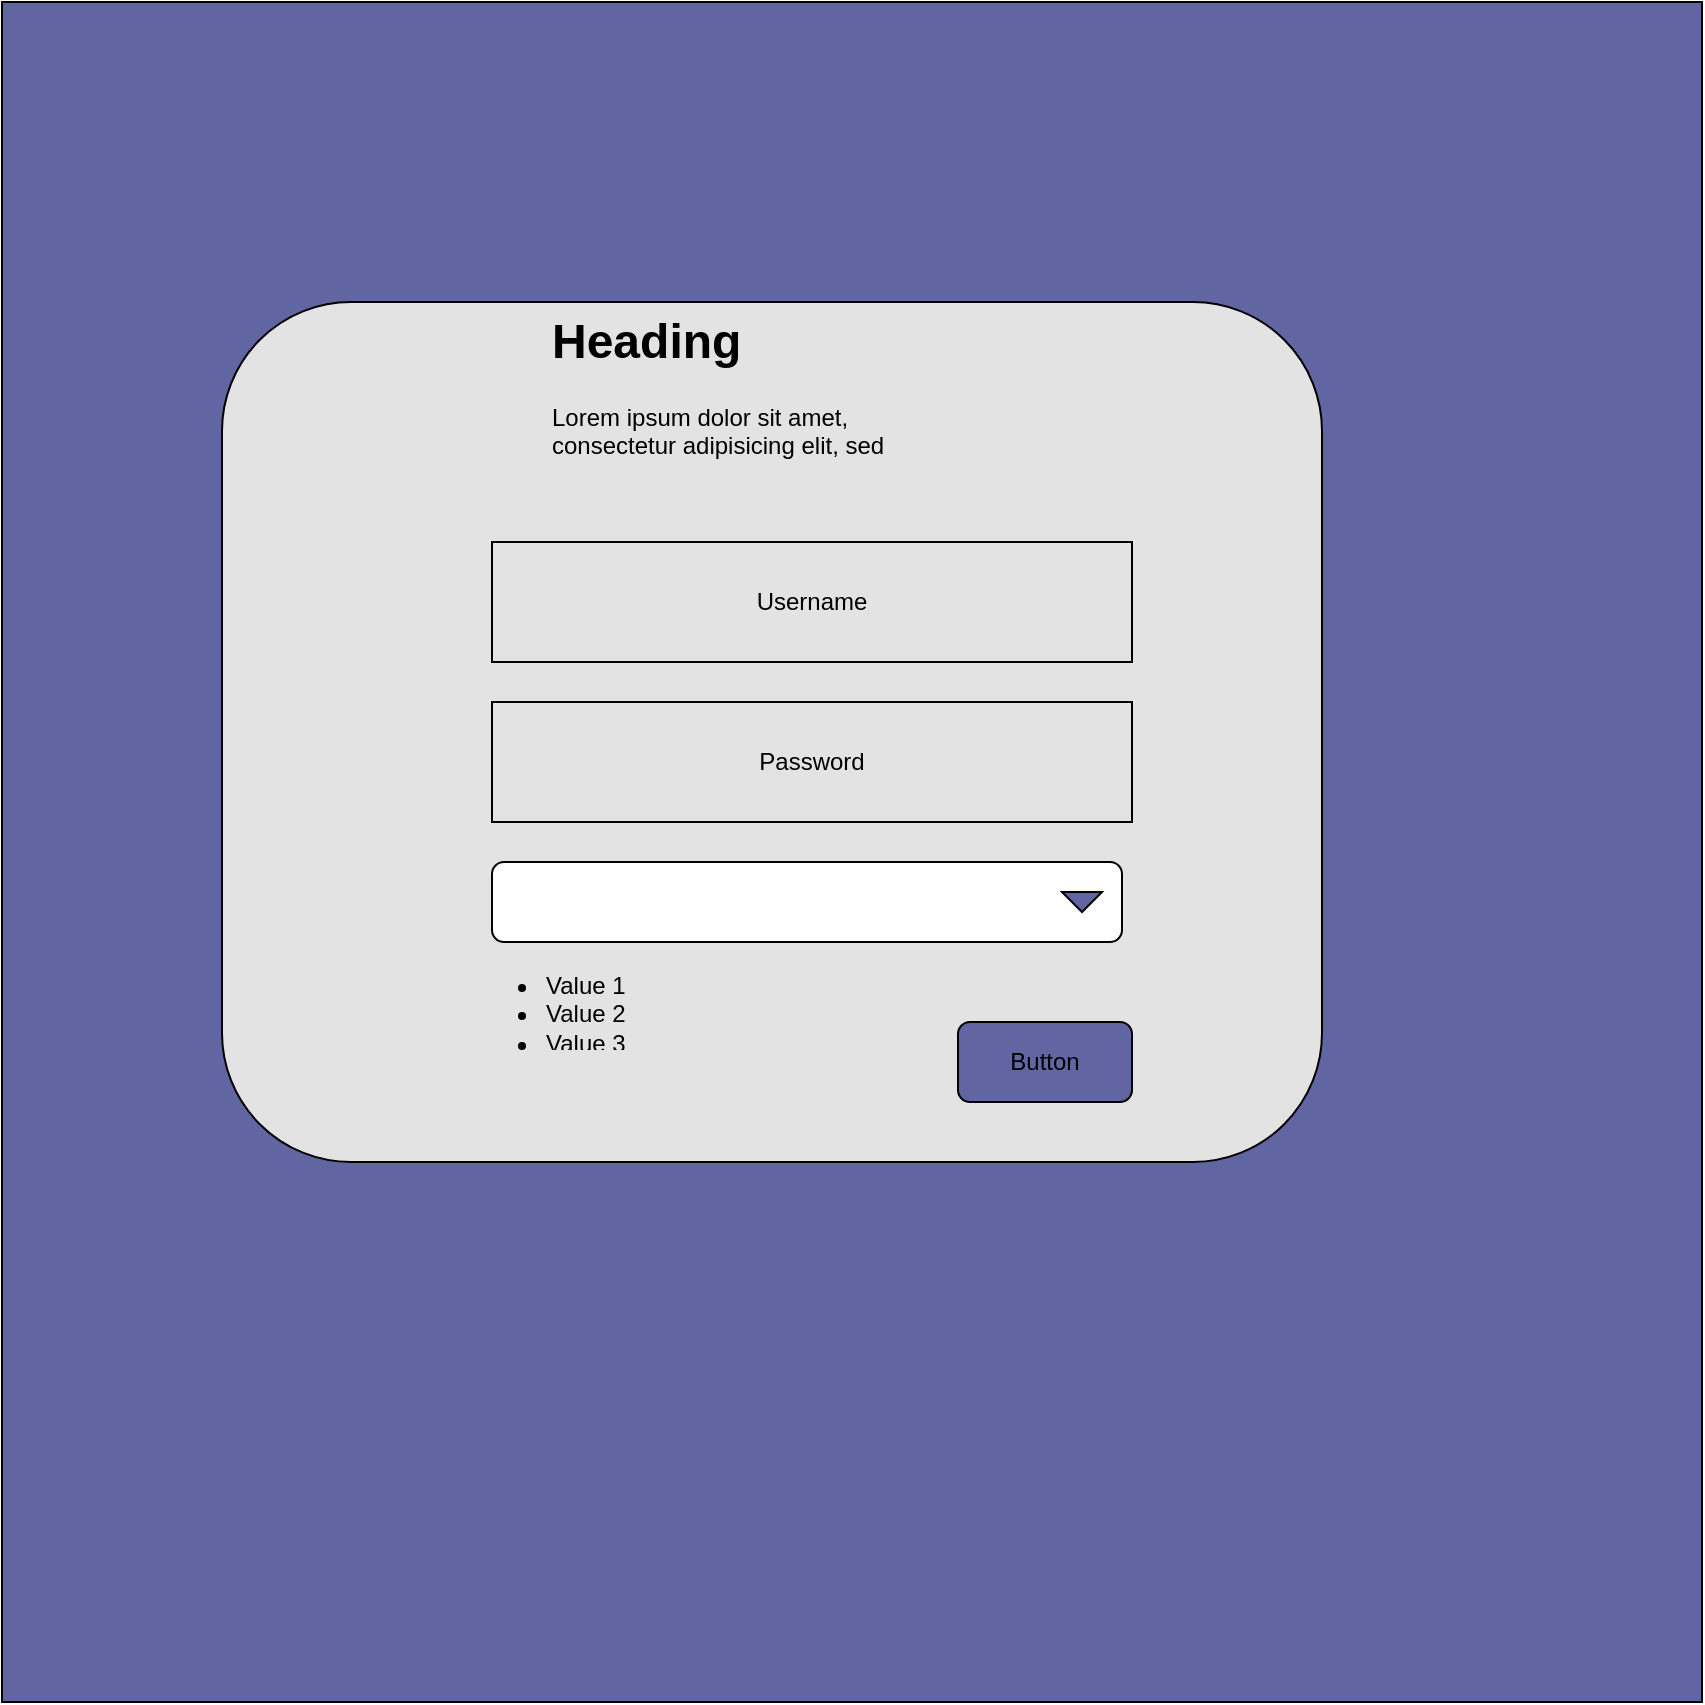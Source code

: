<mxfile version="13.1.3">
    <diagram id="CtJJluH0880Qc2ZJ4rnU" name="Page-1">
        <mxGraphModel dx="828" dy="1713" grid="1" gridSize="10" guides="1" tooltips="1" connect="1" arrows="1" fold="1" page="1" pageScale="1" pageWidth="850" pageHeight="1100" math="0" shadow="0">
            <root>
                <mxCell id="0"/>
                <mxCell id="1" parent="0"/>
                <mxCell id="6" value="" style="whiteSpace=wrap;html=1;aspect=fixed;fillColor=#6166a2;" parent="1" vertex="1">
                    <mxGeometry x="20" y="-20" width="850" height="850" as="geometry"/>
                </mxCell>
                <mxCell id="7" value="" style="rounded=1;whiteSpace=wrap;html=1;fillColor=#E3E3E3;" parent="1" vertex="1">
                    <mxGeometry x="130" y="130" width="550" height="430" as="geometry"/>
                </mxCell>
                <mxCell id="8" value="Username" style="rounded=0;whiteSpace=wrap;html=1;fillColor=#E3E3E3;strokeColor=#000000;align=center;fontColor=#000000;" parent="1" vertex="1">
                    <mxGeometry x="265" y="250" width="320" height="60" as="geometry"/>
                </mxCell>
                <mxCell id="9" value="Password" style="rounded=0;whiteSpace=wrap;html=1;strokeColor=#000000;fillColor=#E3E3E3;fontColor=#000000;" parent="1" vertex="1">
                    <mxGeometry x="265" y="330" width="320" height="60" as="geometry"/>
                </mxCell>
                <mxCell id="11" value="&lt;h1&gt;Heading&lt;/h1&gt;&lt;p&gt;Lorem ipsum dolor sit amet, consectetur adipisicing elit, sed do eiusmod tempor incididunt ut labore et dolore magna aliqua.&lt;/p&gt;" style="text;html=1;strokeColor=none;fillColor=none;spacing=5;spacingTop=-20;whiteSpace=wrap;overflow=hidden;rounded=0;fontColor=#000000;" parent="1" vertex="1">
                    <mxGeometry x="290" y="130" width="190" height="80" as="geometry"/>
                </mxCell>
                <mxCell id="13" value="Button" style="rounded=1;whiteSpace=wrap;html=1;strokeColor=#000000;fillColor=#6166a2;fontColor=#000000;align=center;" parent="1" vertex="1">
                    <mxGeometry x="498" y="490" width="87" height="40" as="geometry"/>
                </mxCell>
                <mxCell id="14" value="" style="rounded=1;whiteSpace=wrap;html=1;strokeColor=#000000;fillColor=#FFFFFF;" vertex="1" parent="1">
                    <mxGeometry x="265" y="410" width="315" height="40" as="geometry"/>
                </mxCell>
                <mxCell id="15" value="" style="triangle;whiteSpace=wrap;html=1;strokeColor=#000000;fillColor=#6166a2;direction=south;" vertex="1" parent="1">
                    <mxGeometry x="550" y="425" width="20" height="10" as="geometry"/>
                </mxCell>
                <mxCell id="16" value="&lt;ul&gt;&lt;li&gt;Value 1&lt;/li&gt;&lt;li&gt;Value 2&lt;/li&gt;&lt;li&gt;Value 3&lt;/li&gt;&lt;/ul&gt;" style="text;strokeColor=none;fillColor=none;html=1;whiteSpace=wrap;verticalAlign=middle;overflow=hidden;fontColor=#000000;" vertex="1" parent="1">
                    <mxGeometry x="250" y="450" width="130" height="55" as="geometry"/>
                </mxCell>
            </root>
        </mxGraphModel>
    </diagram>
</mxfile>